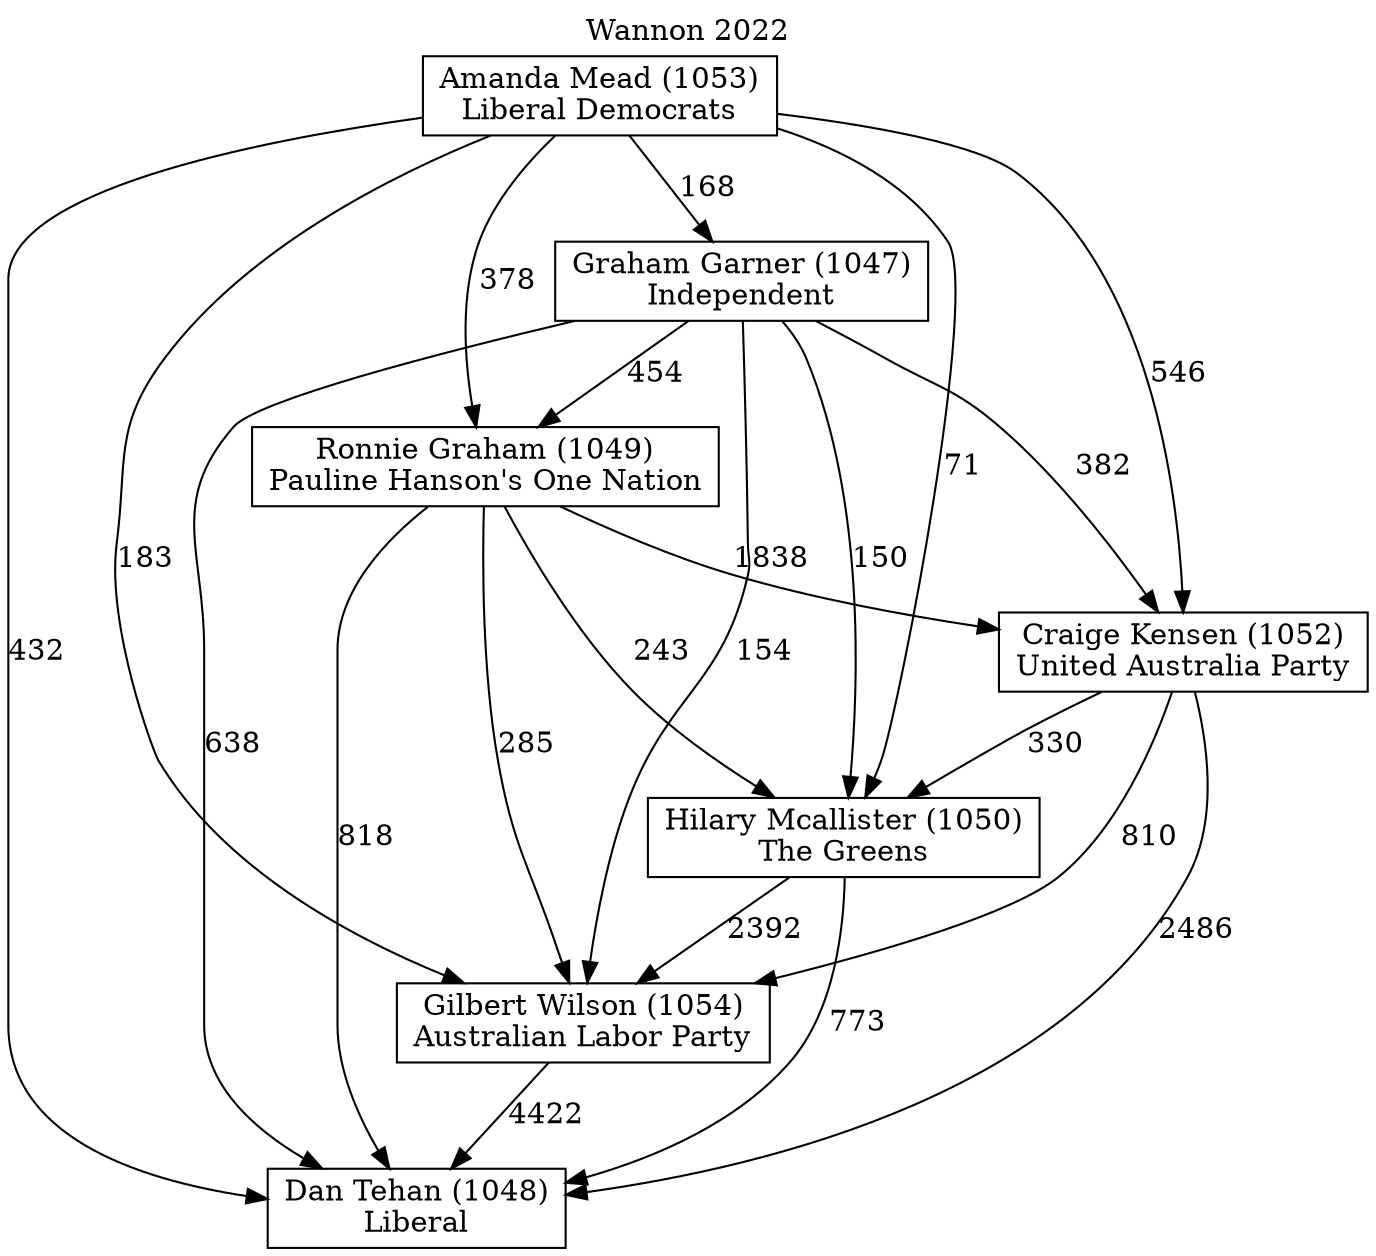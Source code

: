 // House preference flow
digraph "Dan Tehan (1048)_Wannon_2022" {
	graph [label="Wannon 2022" labelloc=t mclimit=10]
	node [shape=box]
	"Dan Tehan (1048)" [label="Dan Tehan (1048)
Liberal"]
	"Gilbert Wilson (1054)" [label="Gilbert Wilson (1054)
Australian Labor Party"]
	"Hilary Mcallister (1050)" [label="Hilary Mcallister (1050)
The Greens"]
	"Craige Kensen (1052)" [label="Craige Kensen (1052)
United Australia Party"]
	"Ronnie Graham (1049)" [label="Ronnie Graham (1049)
Pauline Hanson's One Nation"]
	"Graham Garner (1047)" [label="Graham Garner (1047)
Independent"]
	"Amanda Mead (1053)" [label="Amanda Mead (1053)
Liberal Democrats"]
	"Gilbert Wilson (1054)" -> "Dan Tehan (1048)" [label=4422]
	"Hilary Mcallister (1050)" -> "Gilbert Wilson (1054)" [label=2392]
	"Craige Kensen (1052)" -> "Hilary Mcallister (1050)" [label=330]
	"Ronnie Graham (1049)" -> "Craige Kensen (1052)" [label=1838]
	"Graham Garner (1047)" -> "Ronnie Graham (1049)" [label=454]
	"Amanda Mead (1053)" -> "Graham Garner (1047)" [label=168]
	"Hilary Mcallister (1050)" -> "Dan Tehan (1048)" [label=773]
	"Craige Kensen (1052)" -> "Dan Tehan (1048)" [label=2486]
	"Ronnie Graham (1049)" -> "Dan Tehan (1048)" [label=818]
	"Graham Garner (1047)" -> "Dan Tehan (1048)" [label=638]
	"Amanda Mead (1053)" -> "Dan Tehan (1048)" [label=432]
	"Amanda Mead (1053)" -> "Ronnie Graham (1049)" [label=378]
	"Graham Garner (1047)" -> "Craige Kensen (1052)" [label=382]
	"Amanda Mead (1053)" -> "Craige Kensen (1052)" [label=546]
	"Ronnie Graham (1049)" -> "Hilary Mcallister (1050)" [label=243]
	"Graham Garner (1047)" -> "Hilary Mcallister (1050)" [label=150]
	"Amanda Mead (1053)" -> "Hilary Mcallister (1050)" [label=71]
	"Craige Kensen (1052)" -> "Gilbert Wilson (1054)" [label=810]
	"Ronnie Graham (1049)" -> "Gilbert Wilson (1054)" [label=285]
	"Graham Garner (1047)" -> "Gilbert Wilson (1054)" [label=154]
	"Amanda Mead (1053)" -> "Gilbert Wilson (1054)" [label=183]
}
